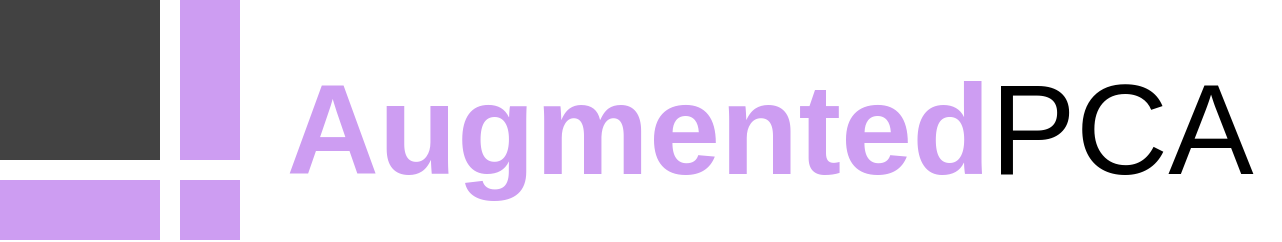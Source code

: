 <mxfile version="14.6.6" type="device"><diagram id="TM3v7-ixFVmIsX_B6wST" name="Page-1"><mxGraphModel dx="1318" dy="1117" grid="1" gridSize="10" guides="1" tooltips="1" connect="1" arrows="1" fold="1" page="1" pageScale="1" pageWidth="850" pageHeight="1100" math="0" shadow="0"><root><mxCell id="0"/><mxCell id="1" parent="0"/><mxCell id="a6mGc87PAxahq_2Qs0ii-1" value="&lt;font style=&quot;font-size: 64px&quot;&gt;&lt;b&gt;&lt;font style=&quot;font-size: 64px&quot; color=&quot;#cd9df2&quot;&gt;Augmented&lt;/font&gt;&lt;/b&gt;&lt;font style=&quot;font-size: 64px&quot;&gt;PCA&lt;/font&gt;&lt;/font&gt;" style="text;html=1;strokeColor=none;fillColor=none;align=center;verticalAlign=middle;whiteSpace=wrap;rounded=0;" parent="1" vertex="1"><mxGeometry x="240" y="130" width="510" height="50" as="geometry"/></mxCell><mxCell id="a6mGc87PAxahq_2Qs0ii-2" value="" style="whiteSpace=wrap;html=1;aspect=fixed;strokeColor=none;fillColor=#424242;" parent="1" vertex="1"><mxGeometry x="110" y="90" width="80" height="80" as="geometry"/></mxCell><mxCell id="a6mGc87PAxahq_2Qs0ii-4" value="" style="rounded=0;whiteSpace=wrap;html=1;strokeColor=none;fillColor=#CD9DF2;" parent="1" vertex="1"><mxGeometry x="200" y="90" width="30" height="80" as="geometry"/></mxCell><mxCell id="a6mGc87PAxahq_2Qs0ii-5" value="" style="whiteSpace=wrap;html=1;aspect=fixed;strokeColor=none;fillColor=#CD9DF2;" parent="1" vertex="1"><mxGeometry x="200" y="180" width="30" height="30" as="geometry"/></mxCell><mxCell id="a6mGc87PAxahq_2Qs0ii-6" value="" style="rounded=0;whiteSpace=wrap;html=1;rotation=90;strokeColor=none;fillColor=#CD9DF2;" parent="1" vertex="1"><mxGeometry x="135" y="155" width="30" height="80" as="geometry"/></mxCell></root></mxGraphModel></diagram></mxfile>